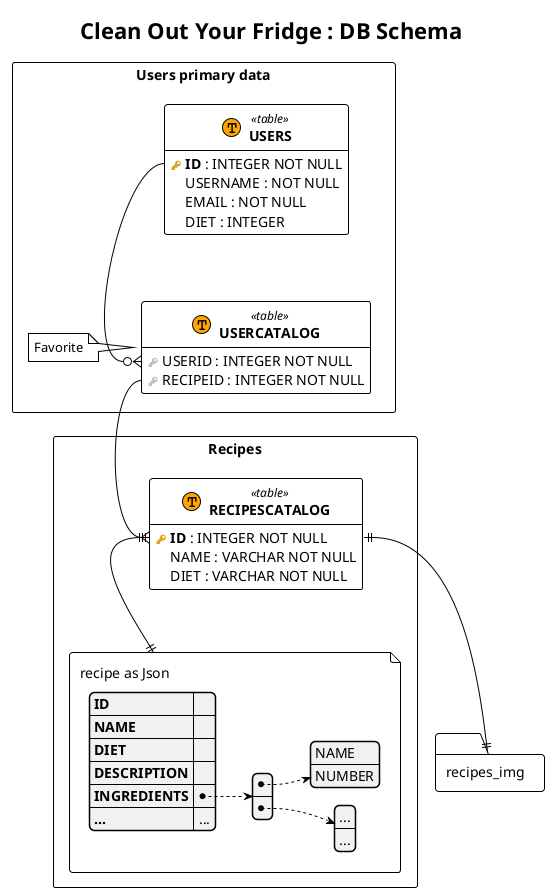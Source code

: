 @startuml

!theme plain
hide empty methods

!procedure $schema($name, $slug)
package "$name" as $slug <<Rectangle>>
!endprocedure

!procedure $table($name, $slug)
entity "<b>$name</b>" as $slug << (T, Orange) table >>
!endprocedure

!procedure $view($name, $slug)
entity "<b>$name</b>" as $slug << (V, Aquamarine) view >>
!endprocedure

!procedure $pk($name)
<color:#GoldenRod><&key></color> <b>$name</b>
!endprocedure

!procedure $fk($name)
<color:#Silver><&key></color> $name
!endprocedure

!procedure $column($name)
{field} <color:#White><&media-record></color> $name
!endprocedure

!procedure $json($name, $slug)
entity "<b>$name</b>" as $slug << (J, White) json >>
!endprocedure



title "Clean Out Your Fridge : DB Schema"


$schema("Users primary data", "id_c001") {

    $table("USERS", "id_t001") {
        $pk("ID") : INTEGER NOT NULL
        $column("USERNAME") : NOT NULL
        $column("EMAIL") : NOT NULL
        $column("DIET") : INTEGER
    }

    $table("USERCATALOG", "id_t003") {
        $fk("USERID") : INTEGER NOT NULL
        $fk("RECIPEID") : INTEGER NOT NULL
    }

    note left of id_t003 : Favorite
    
}

$schema("Recipes", "id_c002") {

    $table("RECIPESCATALOG", "id_t002") {
        $pk("ID") : INTEGER NOT NULL
        $column("NAME") : VARCHAR NOT NULL
        $column("DIET") : VARCHAR NOT NULL
    }


    file f1 [
    recipe as Json
    {{json
    {
    "ID" : "",
    "NAME": "",
    "DIET": "",
    "DESCRIPTION": "",
    "INGREDIENTS": [
        ["NAME", "NUMBER"], ["...", "..."]
    ],
    "...": "..."
    }
    }}
    ]


    

}


folder recipes_img {

}






id_c001.id_t001::ID --o{ id_c001.id_t003::USERID
id_c001.id_t003::RECIPEID --|{ id_c002.id_t002::ID
id_c002.id_t002::ID ||--|| f1
id_c002.id_t002::ID ||--|| recipes_img




@enduml
